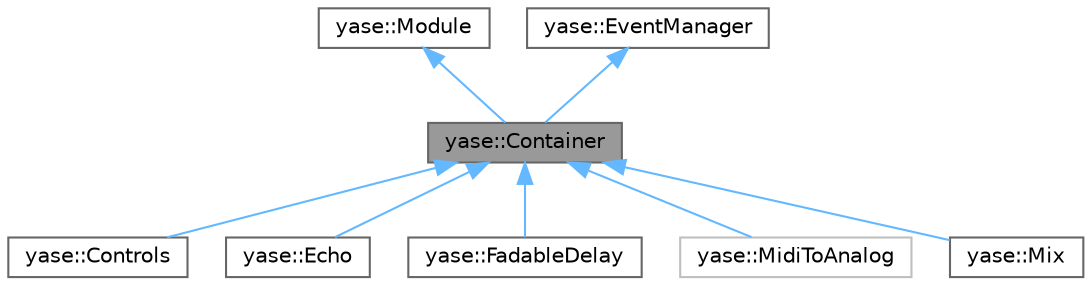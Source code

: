 digraph "yase::Container"
{
 // LATEX_PDF_SIZE
  bgcolor="transparent";
  edge [fontname=Helvetica,fontsize=10,labelfontname=Helvetica,labelfontsize=10];
  node [fontname=Helvetica,fontsize=10,shape=box,height=0.2,width=0.4];
  Node1 [id="Node000001",label="yase::Container",height=0.2,width=0.4,color="gray40", fillcolor="grey60", style="filled", fontcolor="black",tooltip="A module and event manager that can contain other modules."];
  Node2 -> Node1 [id="edge1_Node000001_Node000002",dir="back",color="steelblue1",style="solid",tooltip=" "];
  Node2 [id="Node000002",label="yase::Module",height=0.2,width=0.4,color="gray40", fillcolor="white", style="filled",URL="$classyase_1_1_module.html",tooltip="An abstract base class for modules."];
  Node3 -> Node1 [id="edge2_Node000001_Node000003",dir="back",color="steelblue1",style="solid",tooltip=" "];
  Node3 [id="Node000003",label="yase::EventManager",height=0.2,width=0.4,color="gray40", fillcolor="white", style="filled",URL="$classyase_1_1_event_manager.html",tooltip="A class that keeps track of event listeners."];
  Node1 -> Node4 [id="edge3_Node000001_Node000004",dir="back",color="steelblue1",style="solid",tooltip=" "];
  Node4 [id="Node000004",label="yase::Controls",height=0.2,width=0.4,color="gray40", fillcolor="white", style="filled",URL="$classyase_1_1_controls.html",tooltip="Use a Controls object to connect MIDI knobs and faders to Module inputs."];
  Node1 -> Node5 [id="edge4_Node000001_Node000005",dir="back",color="steelblue1",style="solid",tooltip=" "];
  Node5 [id="Node000005",label="yase::Echo",height=0.2,width=0.4,color="gray40", fillcolor="white", style="filled",URL="$classyase_1_1_echo.html",tooltip="An echo module incorporating a fadable delay in a feedback configuration."];
  Node1 -> Node6 [id="edge5_Node000001_Node000006",dir="back",color="steelblue1",style="solid",tooltip=" "];
  Node6 [id="Node000006",label="yase::FadableDelay",height=0.2,width=0.4,color="gray40", fillcolor="white", style="filled",URL="$classyase_1_1_fadable_delay.html",tooltip="A time modulatable delay."];
  Node1 -> Node7 [id="edge6_Node000001_Node000007",dir="back",color="steelblue1",style="solid",tooltip=" "];
  Node7 [id="Node000007",label="yase::MidiToAnalog",height=0.2,width=0.4,color="grey75", fillcolor="white", style="filled",URL="$classyase_1_1_midi_to_analog.html",tooltip=" "];
  Node1 -> Node8 [id="edge7_Node000001_Node000008",dir="back",color="steelblue1",style="solid",tooltip=" "];
  Node8 [id="Node000008",label="yase::Mix",height=0.2,width=0.4,color="gray40", fillcolor="white", style="filled",URL="$classyase_1_1_mix.html",tooltip="A stereo mixer and Container."];
}
